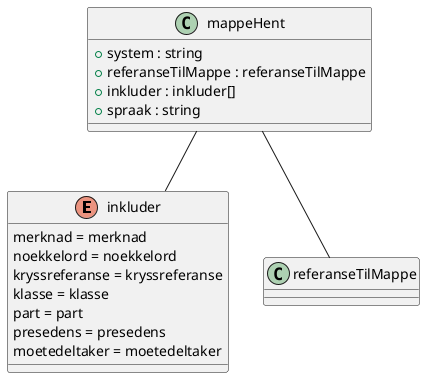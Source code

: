 @startuml

enum inkluder {
    merknad = merknad
    noekkelord = noekkelord
    kryssreferanse = kryssreferanse
    klasse = klasse
    part = part
    presedens = presedens
    moetedeltaker = moetedeltaker
}
class mappeHent {
    +system : string
    +referanseTilMappe : referanseTilMappe
    +inkluder : inkluder[]
    +spraak : string
}

mappeHent -- inkluder
mappeHent -- referanseTilMappe

@enduml
